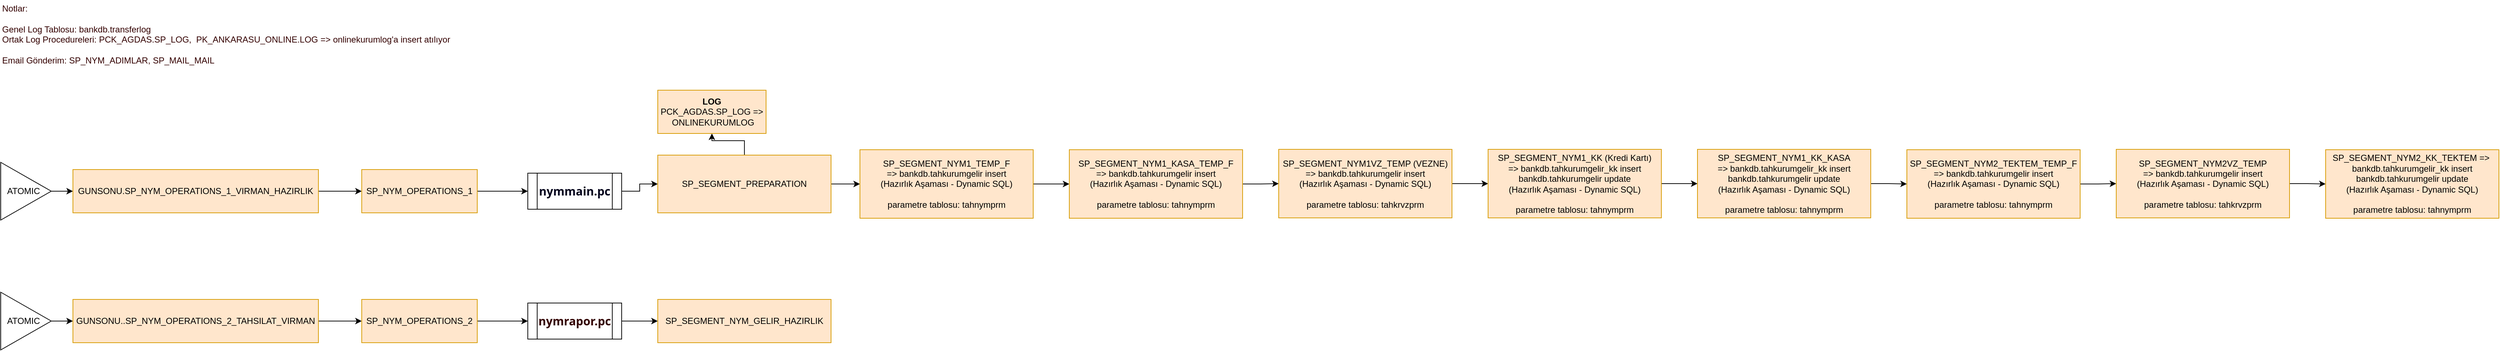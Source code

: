 <mxfile version="20.8.14" type="github">
  <diagram id="KAb09H1aaRv1wUn9QZgi" name="Page-1">
    <mxGraphModel dx="1292" dy="1779" grid="1" gridSize="10" guides="1" tooltips="1" connect="1" arrows="1" fold="1" page="1" pageScale="1" pageWidth="850" pageHeight="1100" math="0" shadow="0">
      <root>
        <mxCell id="0" />
        <mxCell id="1" parent="0" />
        <mxCell id="SjDv2KnS--hnq-5WUfop-4" value="" style="edgeStyle=orthogonalEdgeStyle;rounded=0;orthogonalLoop=1;jettySize=auto;html=1;" parent="1" source="SjDv2KnS--hnq-5WUfop-2" target="SjDv2KnS--hnq-5WUfop-3" edge="1">
          <mxGeometry relative="1" as="geometry" />
        </mxCell>
        <mxCell id="SjDv2KnS--hnq-5WUfop-2" value="ATOMIC&amp;nbsp;&amp;nbsp;" style="triangle;whiteSpace=wrap;html=1;" parent="1" vertex="1">
          <mxGeometry x="20" y="200" width="70" height="80" as="geometry" />
        </mxCell>
        <mxCell id="SjDv2KnS--hnq-5WUfop-6" value="" style="edgeStyle=orthogonalEdgeStyle;rounded=0;orthogonalLoop=1;jettySize=auto;html=1;" parent="1" source="SjDv2KnS--hnq-5WUfop-3" target="SjDv2KnS--hnq-5WUfop-5" edge="1">
          <mxGeometry relative="1" as="geometry" />
        </mxCell>
        <mxCell id="SjDv2KnS--hnq-5WUfop-3" value="GUNSONU.SP_NYM_OPERATIONS_1_VIRMAN_HAZIRLIK" style="rounded=0;whiteSpace=wrap;html=1;fillColor=#ffe6cc;strokeColor=#d79b00;" parent="1" vertex="1">
          <mxGeometry x="120" y="210" width="340" height="60" as="geometry" />
        </mxCell>
        <mxCell id="SjDv2KnS--hnq-5WUfop-18" style="edgeStyle=orthogonalEdgeStyle;rounded=0;orthogonalLoop=1;jettySize=auto;html=1;entryX=0;entryY=0.5;entryDx=0;entryDy=0;fontColor=#03031c;" parent="1" source="SjDv2KnS--hnq-5WUfop-5" target="SjDv2KnS--hnq-5WUfop-7" edge="1">
          <mxGeometry relative="1" as="geometry" />
        </mxCell>
        <mxCell id="SjDv2KnS--hnq-5WUfop-5" value="SP_NYM_OPERATIONS_1" style="rounded=0;whiteSpace=wrap;html=1;fillColor=#ffe6cc;strokeColor=#d79b00;" parent="1" vertex="1">
          <mxGeometry x="520" y="210" width="160" height="60" as="geometry" />
        </mxCell>
        <mxCell id="SjDv2KnS--hnq-5WUfop-23" value="" style="edgeStyle=orthogonalEdgeStyle;rounded=0;orthogonalLoop=1;jettySize=auto;html=1;fontColor=#330000;" parent="1" source="SjDv2KnS--hnq-5WUfop-7" target="SjDv2KnS--hnq-5WUfop-22" edge="1">
          <mxGeometry relative="1" as="geometry" />
        </mxCell>
        <mxCell id="SjDv2KnS--hnq-5WUfop-7" value="&lt;font style=&quot;box-sizing: border-box; cursor: pointer; outline: transparent; text-decoration-line: none; transition: color 80ms cubic-bezier(0.165, 0.84, 0.44, 1) 0s, background 80ms linear 0s; font-weight: bold; font-family: &amp;quot;Segoe UI Web (West European)&amp;quot;, &amp;quot;Segoe UI&amp;quot;, -apple-system, BlinkMacSystemFont, Roboto, &amp;quot;Helvetica Neue&amp;quot;, sans-serif; font-size: 16px; text-align: start;&quot; color=&quot;#03031c&quot;&gt;nymmain.pc&lt;/font&gt;" style="shape=process;whiteSpace=wrap;html=1;backgroundOutline=1;" parent="1" vertex="1">
          <mxGeometry x="750" y="215" width="130" height="50" as="geometry" />
        </mxCell>
        <mxCell id="SjDv2KnS--hnq-5WUfop-11" value="" style="edgeStyle=orthogonalEdgeStyle;rounded=0;orthogonalLoop=1;jettySize=auto;html=1;" parent="1" source="SjDv2KnS--hnq-5WUfop-12" target="SjDv2KnS--hnq-5WUfop-14" edge="1">
          <mxGeometry relative="1" as="geometry" />
        </mxCell>
        <mxCell id="SjDv2KnS--hnq-5WUfop-12" value="ATOMIC&amp;nbsp;&amp;nbsp;" style="triangle;whiteSpace=wrap;html=1;" parent="1" vertex="1">
          <mxGeometry x="20" y="380" width="70" height="80" as="geometry" />
        </mxCell>
        <mxCell id="SjDv2KnS--hnq-5WUfop-13" value="" style="edgeStyle=orthogonalEdgeStyle;rounded=0;orthogonalLoop=1;jettySize=auto;html=1;" parent="1" source="SjDv2KnS--hnq-5WUfop-14" target="SjDv2KnS--hnq-5WUfop-16" edge="1">
          <mxGeometry relative="1" as="geometry" />
        </mxCell>
        <mxCell id="SjDv2KnS--hnq-5WUfop-14" value="GUNSONU..SP_NYM_OPERATIONS_2_TAHSILAT_VIRMAN&lt;b&gt;&lt;/b&gt;" style="rounded=0;whiteSpace=wrap;html=1;fillColor=#ffe6cc;strokeColor=#d79b00;" parent="1" vertex="1">
          <mxGeometry x="120" y="390" width="340" height="60" as="geometry" />
        </mxCell>
        <mxCell id="SjDv2KnS--hnq-5WUfop-21" style="edgeStyle=orthogonalEdgeStyle;rounded=0;orthogonalLoop=1;jettySize=auto;html=1;entryX=0;entryY=0.5;entryDx=0;entryDy=0;fontColor=#330000;" parent="1" source="SjDv2KnS--hnq-5WUfop-16" target="SjDv2KnS--hnq-5WUfop-20" edge="1">
          <mxGeometry relative="1" as="geometry" />
        </mxCell>
        <mxCell id="SjDv2KnS--hnq-5WUfop-16" value="SP_NYM_OPERATIONS_2" style="rounded=0;whiteSpace=wrap;html=1;fillColor=#ffe6cc;strokeColor=#d79b00;" parent="1" vertex="1">
          <mxGeometry x="520" y="390" width="160" height="60" as="geometry" />
        </mxCell>
        <mxCell id="SjDv2KnS--hnq-5WUfop-25" value="" style="edgeStyle=orthogonalEdgeStyle;rounded=0;orthogonalLoop=1;jettySize=auto;html=1;fontColor=#330000;" parent="1" source="SjDv2KnS--hnq-5WUfop-20" target="SjDv2KnS--hnq-5WUfop-24" edge="1">
          <mxGeometry relative="1" as="geometry" />
        </mxCell>
        <mxCell id="SjDv2KnS--hnq-5WUfop-20" value="&lt;font style=&quot;box-sizing: border-box; cursor: pointer; outline: transparent; transition: color 80ms cubic-bezier(0.165, 0.84, 0.44, 1) 0s, background 80ms linear 0s; font-weight: bold; font-family: &amp;quot;Segoe UI Web (West European)&amp;quot;, &amp;quot;Segoe UI&amp;quot;, -apple-system, BlinkMacSystemFont, Roboto, &amp;quot;Helvetica Neue&amp;quot;, sans-serif; font-size: 16px; text-align: start;&quot; color=&quot;#330000&quot;&gt;nymrapor.pc&lt;/font&gt;" style="shape=process;whiteSpace=wrap;html=1;backgroundOutline=1;" parent="1" vertex="1">
          <mxGeometry x="750" y="395" width="130" height="50" as="geometry" />
        </mxCell>
        <mxCell id="SjDv2KnS--hnq-5WUfop-31" style="edgeStyle=orthogonalEdgeStyle;rounded=0;orthogonalLoop=1;jettySize=auto;html=1;entryX=0.5;entryY=1;entryDx=0;entryDy=0;fontColor=#330000;" parent="1" source="SjDv2KnS--hnq-5WUfop-22" target="SjDv2KnS--hnq-5WUfop-30" edge="1">
          <mxGeometry relative="1" as="geometry" />
        </mxCell>
        <mxCell id="SjDv2KnS--hnq-5WUfop-35" value="" style="edgeStyle=orthogonalEdgeStyle;rounded=0;orthogonalLoop=1;jettySize=auto;html=1;fontColor=#330000;" parent="1" source="SjDv2KnS--hnq-5WUfop-22" target="SjDv2KnS--hnq-5WUfop-34" edge="1">
          <mxGeometry relative="1" as="geometry" />
        </mxCell>
        <mxCell id="SjDv2KnS--hnq-5WUfop-22" value="SP_SEGMENT_PREPARATION" style="rounded=0;whiteSpace=wrap;html=1;fillColor=#ffe6cc;strokeColor=#d79b00;" parent="1" vertex="1">
          <mxGeometry x="930" y="190" width="240" height="80" as="geometry" />
        </mxCell>
        <mxCell id="SjDv2KnS--hnq-5WUfop-24" value="SP_SEGMENT_NYM_GELIR_HAZIRLIK" style="rounded=0;whiteSpace=wrap;html=1;fillColor=#ffe6cc;strokeColor=#d79b00;" parent="1" vertex="1">
          <mxGeometry x="930" y="390" width="240" height="60" as="geometry" />
        </mxCell>
        <mxCell id="SjDv2KnS--hnq-5WUfop-26" value="Notlar:&lt;br&gt;&lt;br&gt;Genel Log Tablosu: bankdb.transferlog&lt;br&gt;Ortak Log Procedureleri:&amp;nbsp;PCK_AGDAS.SP_LOG,&amp;nbsp;&amp;nbsp;PK_ANKARASU_ONLINE.LOG =&amp;gt;&amp;nbsp;onlinekurumlog&#39;a insert atılıyor&lt;br&gt;&lt;br&gt;Email Gönderim: SP_NYM_ADIMLAR, SP_MAIL_MAIL&amp;nbsp;&lt;br&gt;&amp;nbsp;" style="text;html=1;align=left;verticalAlign=middle;resizable=0;points=[];autosize=1;strokeColor=none;fillColor=none;fontColor=#330000;" parent="1" vertex="1">
          <mxGeometry x="20" y="-25" width="640" height="110" as="geometry" />
        </mxCell>
        <mxCell id="SjDv2KnS--hnq-5WUfop-30" value="&lt;b&gt;LOG&lt;/b&gt;&lt;br&gt;PCK_AGDAS.SP_LOG =&amp;gt;&lt;br&gt;&amp;nbsp;ONLINEKURUMLOG" style="rounded=0;whiteSpace=wrap;html=1;labelBackgroundColor=none;fillColor=#ffe6cc;strokeColor=#d79b00;" parent="1" vertex="1">
          <mxGeometry x="930" y="100" width="150" height="60" as="geometry" />
        </mxCell>
        <mxCell id="bCmSKT5gR-KvddqLJEM9-2" value="" style="edgeStyle=orthogonalEdgeStyle;rounded=0;orthogonalLoop=1;jettySize=auto;html=1;" edge="1" parent="1" source="SjDv2KnS--hnq-5WUfop-34" target="bCmSKT5gR-KvddqLJEM9-1">
          <mxGeometry relative="1" as="geometry" />
        </mxCell>
        <mxCell id="SjDv2KnS--hnq-5WUfop-34" value="SP_SEGMENT_NYM1_TEMP_F =&amp;gt;&amp;nbsp;bankdb.tahkurumgelir insert&lt;br&gt;(Hazırlık Aşaması - Dynamic SQL)&lt;br&gt;&lt;br&gt;parametre tablosu:&amp;nbsp;tahnymprm" style="rounded=0;whiteSpace=wrap;html=1;fillColor=#ffe6cc;strokeColor=#d79b00;" parent="1" vertex="1">
          <mxGeometry x="1210" y="182.5" width="240" height="95" as="geometry" />
        </mxCell>
        <mxCell id="bCmSKT5gR-KvddqLJEM9-4" value="" style="edgeStyle=orthogonalEdgeStyle;rounded=0;orthogonalLoop=1;jettySize=auto;html=1;" edge="1" parent="1" source="bCmSKT5gR-KvddqLJEM9-1" target="bCmSKT5gR-KvddqLJEM9-3">
          <mxGeometry relative="1" as="geometry" />
        </mxCell>
        <mxCell id="bCmSKT5gR-KvddqLJEM9-1" value="SP_SEGMENT_NYM1_KASA_TEMP_F =&amp;gt;&amp;nbsp;bankdb.tahkurumgelir insert&lt;br&gt;(Hazırlık Aşaması - Dynamic SQL)&lt;br&gt;&lt;br&gt;parametre tablosu:&amp;nbsp;tahnymprm" style="rounded=0;whiteSpace=wrap;html=1;fillColor=#ffe6cc;strokeColor=#d79b00;" vertex="1" parent="1">
          <mxGeometry x="1500" y="182.5" width="240" height="95" as="geometry" />
        </mxCell>
        <mxCell id="bCmSKT5gR-KvddqLJEM9-6" value="" style="edgeStyle=orthogonalEdgeStyle;rounded=0;orthogonalLoop=1;jettySize=auto;html=1;" edge="1" parent="1" source="bCmSKT5gR-KvddqLJEM9-3" target="bCmSKT5gR-KvddqLJEM9-5">
          <mxGeometry relative="1" as="geometry" />
        </mxCell>
        <mxCell id="bCmSKT5gR-KvddqLJEM9-3" value="SP_SEGMENT_NYM1VZ_TEMP (VEZNE) =&amp;gt;&amp;nbsp;bankdb.tahkurumgelir insert&lt;br&gt;(Hazırlık Aşaması - Dynamic SQL)&lt;br&gt;&lt;br&gt;parametre tablosu:&amp;nbsp;tahkrvzprm" style="rounded=0;whiteSpace=wrap;html=1;fillColor=#ffe6cc;strokeColor=#d79b00;" vertex="1" parent="1">
          <mxGeometry x="1790" y="182" width="240" height="95" as="geometry" />
        </mxCell>
        <mxCell id="bCmSKT5gR-KvddqLJEM9-8" value="" style="edgeStyle=orthogonalEdgeStyle;rounded=0;orthogonalLoop=1;jettySize=auto;html=1;" edge="1" parent="1" source="bCmSKT5gR-KvddqLJEM9-5" target="bCmSKT5gR-KvddqLJEM9-7">
          <mxGeometry relative="1" as="geometry" />
        </mxCell>
        <mxCell id="bCmSKT5gR-KvddqLJEM9-5" value="SP_SEGMENT_NYM1_KK (Kredi Kartı) =&amp;gt;&amp;nbsp;bankdb.tahkurumgelir_kk insert&lt;br&gt;bankdb.tahkurumgelir update&lt;br&gt;(Hazırlık Aşaması - Dynamic SQL)&lt;br&gt;&lt;br&gt;parametre tablosu:&amp;nbsp;tahnymprm" style="rounded=0;whiteSpace=wrap;html=1;fillColor=#ffe6cc;strokeColor=#d79b00;" vertex="1" parent="1">
          <mxGeometry x="2080" y="182" width="240" height="95" as="geometry" />
        </mxCell>
        <mxCell id="bCmSKT5gR-KvddqLJEM9-10" value="" style="edgeStyle=orthogonalEdgeStyle;rounded=0;orthogonalLoop=1;jettySize=auto;html=1;" edge="1" parent="1" source="bCmSKT5gR-KvddqLJEM9-7" target="bCmSKT5gR-KvddqLJEM9-9">
          <mxGeometry relative="1" as="geometry" />
        </mxCell>
        <mxCell id="bCmSKT5gR-KvddqLJEM9-7" value="SP_SEGMENT_NYM1_KK_KASA =&amp;gt;&amp;nbsp;bankdb.tahkurumgelir_kk insert&lt;br&gt;bankdb.tahkurumgelir update&lt;br&gt;(Hazırlık Aşaması - Dynamic SQL)&lt;br&gt;&lt;br&gt;parametre tablosu:&amp;nbsp;tahnymprm" style="rounded=0;whiteSpace=wrap;html=1;fillColor=#ffe6cc;strokeColor=#d79b00;" vertex="1" parent="1">
          <mxGeometry x="2370" y="182" width="240" height="95" as="geometry" />
        </mxCell>
        <mxCell id="bCmSKT5gR-KvddqLJEM9-12" value="" style="edgeStyle=orthogonalEdgeStyle;rounded=0;orthogonalLoop=1;jettySize=auto;html=1;" edge="1" parent="1" source="bCmSKT5gR-KvddqLJEM9-9" target="bCmSKT5gR-KvddqLJEM9-11">
          <mxGeometry relative="1" as="geometry" />
        </mxCell>
        <mxCell id="bCmSKT5gR-KvddqLJEM9-9" value="SP_SEGMENT_NYM2_TEKTEM_TEMP_F =&amp;gt;&amp;nbsp;bankdb.tahkurumgelir insert&lt;br&gt;(Hazırlık Aşaması - Dynamic SQL)&lt;br&gt;&lt;br&gt;parametre tablosu:&amp;nbsp;tahnymprm" style="rounded=0;whiteSpace=wrap;html=1;fillColor=#ffe6cc;strokeColor=#d79b00;" vertex="1" parent="1">
          <mxGeometry x="2660" y="182.5" width="240" height="95" as="geometry" />
        </mxCell>
        <mxCell id="bCmSKT5gR-KvddqLJEM9-14" value="" style="edgeStyle=orthogonalEdgeStyle;rounded=0;orthogonalLoop=1;jettySize=auto;html=1;" edge="1" parent="1" source="bCmSKT5gR-KvddqLJEM9-11" target="bCmSKT5gR-KvddqLJEM9-13">
          <mxGeometry relative="1" as="geometry" />
        </mxCell>
        <mxCell id="bCmSKT5gR-KvddqLJEM9-11" value="SP_SEGMENT_NYM2VZ_TEMP =&amp;gt;&amp;nbsp;bankdb.tahkurumgelir insert&lt;br&gt;(Hazırlık Aşaması - Dynamic SQL)&lt;br&gt;&lt;br&gt;parametre tablosu:&amp;nbsp;tahkrvzprm" style="rounded=0;whiteSpace=wrap;html=1;fillColor=#ffe6cc;strokeColor=#d79b00;" vertex="1" parent="1">
          <mxGeometry x="2950" y="182" width="240" height="95" as="geometry" />
        </mxCell>
        <mxCell id="bCmSKT5gR-KvddqLJEM9-13" value="SP_SEGMENT_NYM2_KK_TEKTEM =&amp;gt;&amp;nbsp;&lt;br&gt;bankdb.tahkurumgelir_kk insert&lt;br style=&quot;border-color: var(--border-color);&quot;&gt;bankdb.tahkurumgelir update&lt;br style=&quot;border-color: var(--border-color);&quot;&gt;(Hazırlık Aşaması - Dynamic SQL)&lt;br&gt;&lt;br&gt;parametre tablosu:&amp;nbsp;tahnymprm" style="rounded=0;whiteSpace=wrap;html=1;fillColor=#ffe6cc;strokeColor=#d79b00;" vertex="1" parent="1">
          <mxGeometry x="3240" y="182.5" width="240" height="95" as="geometry" />
        </mxCell>
      </root>
    </mxGraphModel>
  </diagram>
</mxfile>
